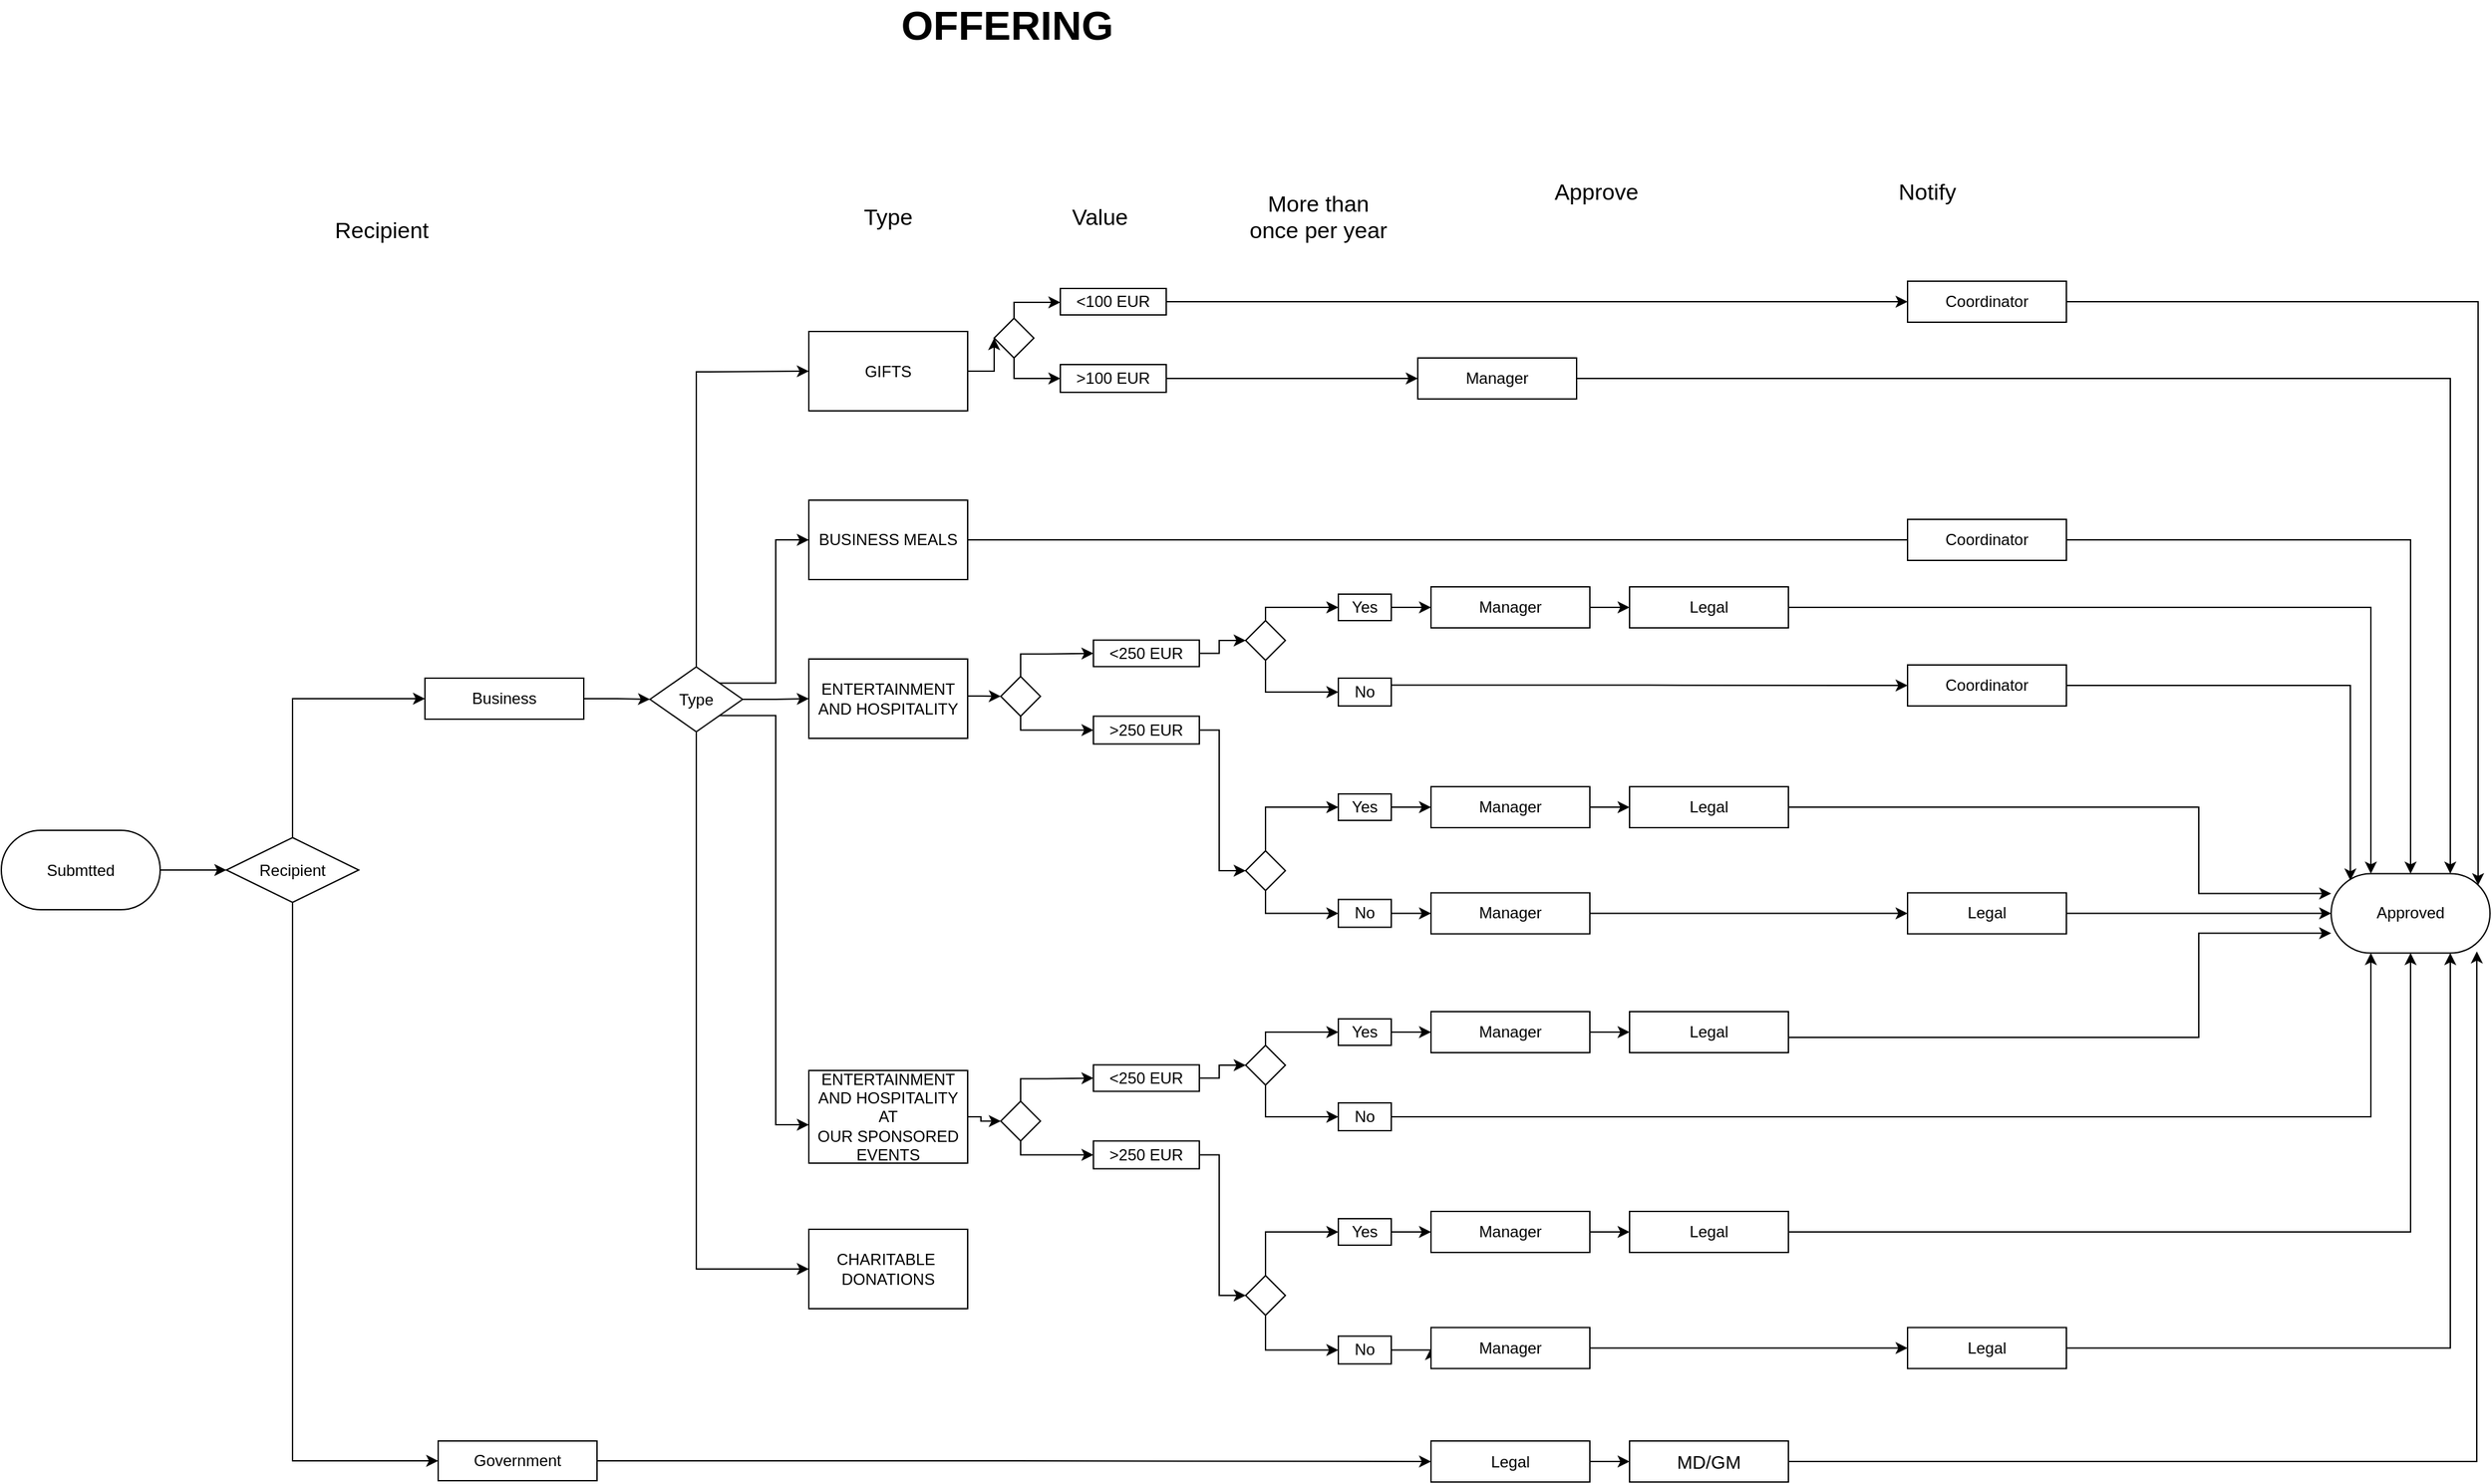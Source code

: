 <mxfile version="15.0.4" type="github">
  <diagram id="Gzh1vEXdIfz71GAEQ342" name="Page-1">
    <mxGraphModel dx="5232" dy="2858" grid="1" gridSize="10" guides="1" tooltips="1" connect="1" arrows="1" fold="1" page="1" pageScale="1" pageWidth="1169" pageHeight="827" math="0" shadow="0">
      <root>
        <mxCell id="0" />
        <mxCell id="1" parent="0" />
        <mxCell id="9Nk0hv0ekXMGAtVD4ZqK-1" style="edgeStyle=orthogonalEdgeStyle;rounded=0;orthogonalLoop=1;jettySize=auto;html=1;exitX=1;exitY=0.5;exitDx=0;exitDy=0;fontSize=53;fontColor=#FF0000;" edge="1" parent="1" source="c1VsCLN2mkpz4TLPh9um-1" target="UjUhAZu07TOuGVpuegit-26">
          <mxGeometry relative="1" as="geometry" />
        </mxCell>
        <mxCell id="c1VsCLN2mkpz4TLPh9um-1" value="Submtted" style="rounded=1;whiteSpace=wrap;html=1;arcSize=50;" parent="1" vertex="1">
          <mxGeometry x="-200" y="548.5" width="120" height="60" as="geometry" />
        </mxCell>
        <mxCell id="UjUhAZu07TOuGVpuegit-44" style="edgeStyle=orthogonalEdgeStyle;rounded=0;orthogonalLoop=1;jettySize=auto;html=1;exitX=1;exitY=0.5;exitDx=0;exitDy=0;entryX=0;entryY=0.5;entryDx=0;entryDy=0;fontSize=17;" parent="1" source="c1VsCLN2mkpz4TLPh9um-2" target="UjUhAZu07TOuGVpuegit-1" edge="1">
          <mxGeometry relative="1" as="geometry" />
        </mxCell>
        <mxCell id="UjUhAZu07TOuGVpuegit-45" style="edgeStyle=orthogonalEdgeStyle;rounded=0;orthogonalLoop=1;jettySize=auto;html=1;exitX=0.5;exitY=0;exitDx=0;exitDy=0;entryX=0;entryY=0.5;entryDx=0;entryDy=0;fontSize=17;" parent="1" source="c1VsCLN2mkpz4TLPh9um-2" target="c1VsCLN2mkpz4TLPh9um-4" edge="1">
          <mxGeometry relative="1" as="geometry">
            <Array as="points">
              <mxPoint x="335" y="202" />
              <mxPoint x="410" y="202" />
            </Array>
          </mxGeometry>
        </mxCell>
        <mxCell id="UjUhAZu07TOuGVpuegit-47" style="edgeStyle=orthogonalEdgeStyle;rounded=0;orthogonalLoop=1;jettySize=auto;html=1;exitX=1;exitY=0;exitDx=0;exitDy=0;entryX=0;entryY=0.5;entryDx=0;entryDy=0;fontSize=17;" parent="1" source="c1VsCLN2mkpz4TLPh9um-2" target="c1VsCLN2mkpz4TLPh9um-5" edge="1">
          <mxGeometry relative="1" as="geometry" />
        </mxCell>
        <mxCell id="UjUhAZu07TOuGVpuegit-48" style="edgeStyle=orthogonalEdgeStyle;rounded=0;orthogonalLoop=1;jettySize=auto;html=1;exitX=1;exitY=1;exitDx=0;exitDy=0;entryX=0;entryY=0.586;entryDx=0;entryDy=0;entryPerimeter=0;fontSize=17;" parent="1" source="c1VsCLN2mkpz4TLPh9um-2" target="UjUhAZu07TOuGVpuegit-2" edge="1">
          <mxGeometry relative="1" as="geometry" />
        </mxCell>
        <mxCell id="UjUhAZu07TOuGVpuegit-49" style="edgeStyle=orthogonalEdgeStyle;rounded=0;orthogonalLoop=1;jettySize=auto;html=1;exitX=0.5;exitY=1;exitDx=0;exitDy=0;entryX=0;entryY=0.5;entryDx=0;entryDy=0;fontSize=17;" parent="1" source="c1VsCLN2mkpz4TLPh9um-2" target="UjUhAZu07TOuGVpuegit-3" edge="1">
          <mxGeometry relative="1" as="geometry" />
        </mxCell>
        <mxCell id="c1VsCLN2mkpz4TLPh9um-2" value="Type" style="rhombus;whiteSpace=wrap;html=1;" parent="1" vertex="1">
          <mxGeometry x="290" y="425" width="70" height="49" as="geometry" />
        </mxCell>
        <mxCell id="UjUhAZu07TOuGVpuegit-135" style="edgeStyle=orthogonalEdgeStyle;rounded=0;orthogonalLoop=1;jettySize=auto;html=1;exitX=1;exitY=0.5;exitDx=0;exitDy=0;entryX=0;entryY=0.5;entryDx=0;entryDy=0;fontSize=53;fontColor=#FF0000;" parent="1" source="c1VsCLN2mkpz4TLPh9um-4" target="UjUhAZu07TOuGVpuegit-15" edge="1">
          <mxGeometry relative="1" as="geometry" />
        </mxCell>
        <mxCell id="c1VsCLN2mkpz4TLPh9um-4" value="GIFTS" style="rounded=0;whiteSpace=wrap;html=1;" parent="1" vertex="1">
          <mxGeometry x="410" y="171.5" width="120" height="60" as="geometry" />
        </mxCell>
        <mxCell id="UjUhAZu07TOuGVpuegit-33" style="edgeStyle=orthogonalEdgeStyle;rounded=0;orthogonalLoop=1;jettySize=auto;html=1;exitX=1;exitY=0.5;exitDx=0;exitDy=0;fontSize=12;entryX=0.5;entryY=0;entryDx=0;entryDy=0;startArrow=none;" parent="1" source="9Nk0hv0ekXMGAtVD4ZqK-14" target="UjUhAZu07TOuGVpuegit-24" edge="1">
          <mxGeometry relative="1" as="geometry">
            <mxPoint x="1140" y="390" as="targetPoint" />
          </mxGeometry>
        </mxCell>
        <mxCell id="c1VsCLN2mkpz4TLPh9um-5" value="BUSINESS MEALS" style="rounded=0;whiteSpace=wrap;html=1;" parent="1" vertex="1">
          <mxGeometry x="410" y="299" width="120" height="60" as="geometry" />
        </mxCell>
        <mxCell id="UjUhAZu07TOuGVpuegit-133" style="edgeStyle=orthogonalEdgeStyle;rounded=0;orthogonalLoop=1;jettySize=auto;html=1;exitX=1;exitY=0.5;exitDx=0;exitDy=0;entryX=0;entryY=0.5;entryDx=0;entryDy=0;fontSize=53;fontColor=#FF0000;" parent="1" source="UjUhAZu07TOuGVpuegit-1" target="UjUhAZu07TOuGVpuegit-40" edge="1">
          <mxGeometry relative="1" as="geometry">
            <Array as="points">
              <mxPoint x="530" y="447" />
              <mxPoint x="540" y="447" />
            </Array>
          </mxGeometry>
        </mxCell>
        <mxCell id="UjUhAZu07TOuGVpuegit-1" value="ENTERTAINMENT AND HOSPITALITY" style="rounded=0;whiteSpace=wrap;html=1;" parent="1" vertex="1">
          <mxGeometry x="410" y="419" width="120" height="60" as="geometry" />
        </mxCell>
        <mxCell id="UjUhAZu07TOuGVpuegit-134" style="edgeStyle=orthogonalEdgeStyle;rounded=0;orthogonalLoop=1;jettySize=auto;html=1;exitX=1;exitY=0.5;exitDx=0;exitDy=0;fontSize=53;fontColor=#FF0000;entryX=0;entryY=0.5;entryDx=0;entryDy=0;" parent="1" source="UjUhAZu07TOuGVpuegit-2" target="UjUhAZu07TOuGVpuegit-91" edge="1">
          <mxGeometry relative="1" as="geometry">
            <mxPoint x="550" y="765.235" as="targetPoint" />
            <Array as="points">
              <mxPoint x="540" y="765" />
              <mxPoint x="540" y="768" />
            </Array>
          </mxGeometry>
        </mxCell>
        <mxCell id="UjUhAZu07TOuGVpuegit-2" value="ENTERTAINMENT AND HOSPITALITY AT&lt;br&gt;OUR SPONSORED EVENTS" style="rounded=0;whiteSpace=wrap;html=1;" parent="1" vertex="1">
          <mxGeometry x="410" y="730" width="120" height="70" as="geometry" />
        </mxCell>
        <mxCell id="UjUhAZu07TOuGVpuegit-3" value="&lt;div&gt;&lt;span style=&quot;white-space: pre&quot;&gt;CHARITABLE &lt;/span&gt;&lt;/div&gt;&lt;div&gt;&lt;span style=&quot;white-space: pre&quot;&gt;DONATIONS&lt;/span&gt;&lt;/div&gt;" style="rounded=0;html=1;whiteSpace=wrap;" parent="1" vertex="1">
          <mxGeometry x="410" y="850" width="120" height="60" as="geometry" />
        </mxCell>
        <mxCell id="UjUhAZu07TOuGVpuegit-4" value="Type" style="text;html=1;strokeColor=none;fillColor=none;align=center;verticalAlign=top;whiteSpace=wrap;rounded=0;fontSize=17;horizontal=1;" parent="1" vertex="1">
          <mxGeometry x="450" y="69" width="40" height="20" as="geometry" />
        </mxCell>
        <mxCell id="UjUhAZu07TOuGVpuegit-5" value="Value" style="text;html=1;strokeColor=none;fillColor=none;align=center;verticalAlign=top;whiteSpace=wrap;rounded=0;fontSize=17;horizontal=1;" parent="1" vertex="1">
          <mxGeometry x="610" y="69" width="40" height="20" as="geometry" />
        </mxCell>
        <mxCell id="UjUhAZu07TOuGVpuegit-6" value="More than once per year" style="text;html=1;strokeColor=none;fillColor=none;align=center;verticalAlign=top;whiteSpace=wrap;rounded=0;fontSize=17;horizontal=1;" parent="1" vertex="1">
          <mxGeometry x="740" y="59" width="110" height="40" as="geometry" />
        </mxCell>
        <mxCell id="UjUhAZu07TOuGVpuegit-8" value="Recipient" style="text;whiteSpace=wrap;html=1;fontSize=17;" parent="1" vertex="1">
          <mxGeometry x="50" y="79" width="140" height="40" as="geometry" />
        </mxCell>
        <mxCell id="UjUhAZu07TOuGVpuegit-10" value="OFFERING" style="text;html=1;strokeColor=none;fillColor=none;align=center;verticalAlign=middle;whiteSpace=wrap;rounded=0;fontSize=31;fontStyle=1" parent="1" vertex="1">
          <mxGeometry x="540" y="-70" width="40" height="20" as="geometry" />
        </mxCell>
        <mxCell id="UjUhAZu07TOuGVpuegit-12" value="&lt;div&gt;Approve&lt;/div&gt;&lt;div&gt;&lt;br&gt;&lt;/div&gt;" style="text;html=1;strokeColor=none;fillColor=none;align=center;verticalAlign=top;whiteSpace=wrap;rounded=0;fontSize=17;horizontal=1;" parent="1" vertex="1">
          <mxGeometry x="950" y="50" width="110" height="40" as="geometry" />
        </mxCell>
        <mxCell id="9Nk0hv0ekXMGAtVD4ZqK-7" style="edgeStyle=orthogonalEdgeStyle;rounded=0;orthogonalLoop=1;jettySize=auto;html=1;exitX=1;exitY=0.5;exitDx=0;exitDy=0;entryX=0;entryY=0.5;entryDx=0;entryDy=0;fontSize=53;fontColor=#FF0000;" edge="1" parent="1" source="UjUhAZu07TOuGVpuegit-13" target="9Nk0hv0ekXMGAtVD4ZqK-5">
          <mxGeometry relative="1" as="geometry" />
        </mxCell>
        <mxCell id="UjUhAZu07TOuGVpuegit-13" value="&lt;font style=&quot;font-size: 12px;&quot;&gt;Government&lt;/font&gt;" style="rounded=0;whiteSpace=wrap;html=1;fontSize=12;" parent="1" vertex="1">
          <mxGeometry x="130" y="1010" width="120" height="30" as="geometry" />
        </mxCell>
        <mxCell id="UjUhAZu07TOuGVpuegit-43" style="edgeStyle=orthogonalEdgeStyle;rounded=0;orthogonalLoop=1;jettySize=auto;html=1;exitX=1;exitY=0.5;exitDx=0;exitDy=0;entryX=0;entryY=0.5;entryDx=0;entryDy=0;fontSize=17;" parent="1" source="UjUhAZu07TOuGVpuegit-14" target="c1VsCLN2mkpz4TLPh9um-2" edge="1">
          <mxGeometry relative="1" as="geometry" />
        </mxCell>
        <mxCell id="UjUhAZu07TOuGVpuegit-14" value="Business" style="rounded=0;whiteSpace=wrap;html=1;fontSize=12;" parent="1" vertex="1">
          <mxGeometry x="120" y="433.5" width="120" height="31" as="geometry" />
        </mxCell>
        <mxCell id="UjUhAZu07TOuGVpuegit-22" style="edgeStyle=orthogonalEdgeStyle;rounded=0;orthogonalLoop=1;jettySize=auto;html=1;exitX=0.5;exitY=0;exitDx=0;exitDy=0;entryX=0;entryY=0.5;entryDx=0;entryDy=0;fontSize=12;" parent="1" source="UjUhAZu07TOuGVpuegit-15" target="UjUhAZu07TOuGVpuegit-16" edge="1">
          <mxGeometry relative="1" as="geometry">
            <Array as="points">
              <mxPoint x="565" y="149.5" />
              <mxPoint x="600" y="149.5" />
            </Array>
          </mxGeometry>
        </mxCell>
        <mxCell id="UjUhAZu07TOuGVpuegit-23" style="edgeStyle=orthogonalEdgeStyle;rounded=0;orthogonalLoop=1;jettySize=auto;html=1;exitX=0.5;exitY=1;exitDx=0;exitDy=0;entryX=0;entryY=0.5;entryDx=0;entryDy=0;fontSize=12;" parent="1" source="UjUhAZu07TOuGVpuegit-15" target="UjUhAZu07TOuGVpuegit-17" edge="1">
          <mxGeometry relative="1" as="geometry">
            <Array as="points">
              <mxPoint x="565" y="207" />
            </Array>
          </mxGeometry>
        </mxCell>
        <mxCell id="UjUhAZu07TOuGVpuegit-15" value="" style="rhombus;whiteSpace=wrap;html=1;fontSize=17;" parent="1" vertex="1">
          <mxGeometry x="550" y="161.5" width="30" height="30" as="geometry" />
        </mxCell>
        <mxCell id="UjUhAZu07TOuGVpuegit-138" style="edgeStyle=orthogonalEdgeStyle;rounded=0;orthogonalLoop=1;jettySize=auto;html=1;exitX=1;exitY=0.5;exitDx=0;exitDy=0;entryX=0;entryY=0.5;entryDx=0;entryDy=0;fontSize=53;fontColor=#FF0000;" parent="1" source="UjUhAZu07TOuGVpuegit-16" target="9Nk0hv0ekXMGAtVD4ZqK-9" edge="1">
          <mxGeometry relative="1" as="geometry">
            <mxPoint x="1049" y="149" as="targetPoint" />
          </mxGeometry>
        </mxCell>
        <mxCell id="UjUhAZu07TOuGVpuegit-16" value="&amp;lt;100 EUR" style="rounded=0;whiteSpace=wrap;html=1;fontSize=12;" parent="1" vertex="1">
          <mxGeometry x="600" y="139" width="80" height="20" as="geometry" />
        </mxCell>
        <mxCell id="UjUhAZu07TOuGVpuegit-36" style="edgeStyle=orthogonalEdgeStyle;rounded=0;orthogonalLoop=1;jettySize=auto;html=1;exitX=1;exitY=0.5;exitDx=0;exitDy=0;entryX=0;entryY=0.5;entryDx=0;entryDy=0;fontSize=17;" parent="1" source="UjUhAZu07TOuGVpuegit-17" target="UjUhAZu07TOuGVpuegit-34" edge="1">
          <mxGeometry relative="1" as="geometry" />
        </mxCell>
        <mxCell id="UjUhAZu07TOuGVpuegit-17" value="&amp;gt;100 EUR" style="rounded=0;whiteSpace=wrap;html=1;fontSize=12;" parent="1" vertex="1">
          <mxGeometry x="600" y="196.5" width="80" height="21" as="geometry" />
        </mxCell>
        <mxCell id="UjUhAZu07TOuGVpuegit-24" value="Approved" style="rounded=1;whiteSpace=wrap;html=1;fontSize=12;arcSize=50;" parent="1" vertex="1">
          <mxGeometry x="1560" y="581.25" width="120" height="60" as="geometry" />
        </mxCell>
        <mxCell id="9Nk0hv0ekXMGAtVD4ZqK-2" style="edgeStyle=orthogonalEdgeStyle;rounded=0;orthogonalLoop=1;jettySize=auto;html=1;exitX=0.5;exitY=0;exitDx=0;exitDy=0;entryX=0;entryY=0.5;entryDx=0;entryDy=0;fontSize=53;fontColor=#FF0000;" edge="1" parent="1" source="UjUhAZu07TOuGVpuegit-26" target="UjUhAZu07TOuGVpuegit-14">
          <mxGeometry relative="1" as="geometry" />
        </mxCell>
        <mxCell id="9Nk0hv0ekXMGAtVD4ZqK-3" style="edgeStyle=orthogonalEdgeStyle;rounded=0;orthogonalLoop=1;jettySize=auto;html=1;exitX=0.5;exitY=1;exitDx=0;exitDy=0;entryX=0;entryY=0.5;entryDx=0;entryDy=0;fontSize=53;fontColor=#FF0000;" edge="1" parent="1" source="UjUhAZu07TOuGVpuegit-26" target="UjUhAZu07TOuGVpuegit-13">
          <mxGeometry relative="1" as="geometry" />
        </mxCell>
        <mxCell id="UjUhAZu07TOuGVpuegit-26" value="Recipient" style="rhombus;whiteSpace=wrap;html=1;" parent="1" vertex="1">
          <mxGeometry x="-30" y="554" width="100" height="49" as="geometry" />
        </mxCell>
        <mxCell id="UjUhAZu07TOuGVpuegit-37" style="edgeStyle=orthogonalEdgeStyle;rounded=0;orthogonalLoop=1;jettySize=auto;html=1;exitX=1;exitY=0.5;exitDx=0;exitDy=0;entryX=0.75;entryY=0;entryDx=0;entryDy=0;fontSize=17;" parent="1" source="UjUhAZu07TOuGVpuegit-34" target="UjUhAZu07TOuGVpuegit-24" edge="1">
          <mxGeometry relative="1" as="geometry" />
        </mxCell>
        <mxCell id="UjUhAZu07TOuGVpuegit-34" value="Manager" style="rounded=0;whiteSpace=wrap;html=1;fontSize=12;" parent="1" vertex="1">
          <mxGeometry x="870" y="191.5" width="120" height="31" as="geometry" />
        </mxCell>
        <mxCell id="UjUhAZu07TOuGVpuegit-35" value="Notify" style="text;html=1;strokeColor=none;fillColor=none;align=center;verticalAlign=top;whiteSpace=wrap;rounded=0;fontSize=17;horizontal=1;" parent="1" vertex="1">
          <mxGeometry x="1200" y="50" width="110" height="40" as="geometry" />
        </mxCell>
        <mxCell id="UjUhAZu07TOuGVpuegit-38" style="edgeStyle=orthogonalEdgeStyle;rounded=0;orthogonalLoop=1;jettySize=auto;html=1;exitX=0.5;exitY=0;exitDx=0;exitDy=0;entryX=0;entryY=0.5;entryDx=0;entryDy=0;fontSize=12;" parent="1" source="UjUhAZu07TOuGVpuegit-40" target="UjUhAZu07TOuGVpuegit-41" edge="1">
          <mxGeometry relative="1" as="geometry">
            <Array as="points">
              <mxPoint x="590" y="415.25" />
              <mxPoint x="625" y="415.25" />
            </Array>
          </mxGeometry>
        </mxCell>
        <mxCell id="UjUhAZu07TOuGVpuegit-39" style="edgeStyle=orthogonalEdgeStyle;rounded=0;orthogonalLoop=1;jettySize=auto;html=1;exitX=0.5;exitY=1;exitDx=0;exitDy=0;entryX=0;entryY=0.5;entryDx=0;entryDy=0;fontSize=12;" parent="1" source="UjUhAZu07TOuGVpuegit-40" target="UjUhAZu07TOuGVpuegit-42" edge="1">
          <mxGeometry relative="1" as="geometry">
            <Array as="points">
              <mxPoint x="570" y="472.25" />
            </Array>
          </mxGeometry>
        </mxCell>
        <mxCell id="UjUhAZu07TOuGVpuegit-40" value="" style="rhombus;whiteSpace=wrap;html=1;fontSize=17;" parent="1" vertex="1">
          <mxGeometry x="555" y="432.25" width="30" height="30" as="geometry" />
        </mxCell>
        <mxCell id="UjUhAZu07TOuGVpuegit-87" style="edgeStyle=orthogonalEdgeStyle;rounded=0;orthogonalLoop=1;jettySize=auto;html=1;exitX=1;exitY=0.5;exitDx=0;exitDy=0;entryX=0;entryY=0.5;entryDx=0;entryDy=0;fontSize=17;" parent="1" source="UjUhAZu07TOuGVpuegit-41" target="UjUhAZu07TOuGVpuegit-66" edge="1">
          <mxGeometry relative="1" as="geometry">
            <Array as="points">
              <mxPoint x="720" y="415" />
              <mxPoint x="720" y="405" />
            </Array>
          </mxGeometry>
        </mxCell>
        <mxCell id="UjUhAZu07TOuGVpuegit-41" value="&amp;lt;250 EUR" style="rounded=0;whiteSpace=wrap;html=1;fontSize=12;" parent="1" vertex="1">
          <mxGeometry x="625" y="404.75" width="80" height="20" as="geometry" />
        </mxCell>
        <mxCell id="UjUhAZu07TOuGVpuegit-88" style="edgeStyle=orthogonalEdgeStyle;rounded=0;orthogonalLoop=1;jettySize=auto;html=1;exitX=1;exitY=0.5;exitDx=0;exitDy=0;entryX=0;entryY=0.5;entryDx=0;entryDy=0;fontSize=17;" parent="1" source="UjUhAZu07TOuGVpuegit-42" target="UjUhAZu07TOuGVpuegit-52" edge="1">
          <mxGeometry relative="1" as="geometry">
            <Array as="points">
              <mxPoint x="720" y="473" />
              <mxPoint x="720" y="579" />
            </Array>
          </mxGeometry>
        </mxCell>
        <mxCell id="UjUhAZu07TOuGVpuegit-42" value="&amp;gt;250 EUR" style="rounded=0;whiteSpace=wrap;html=1;fontSize=12;" parent="1" vertex="1">
          <mxGeometry x="625" y="462.25" width="80" height="21" as="geometry" />
        </mxCell>
        <mxCell id="UjUhAZu07TOuGVpuegit-50" style="edgeStyle=orthogonalEdgeStyle;rounded=0;orthogonalLoop=1;jettySize=auto;html=1;exitX=0.5;exitY=0;exitDx=0;exitDy=0;entryX=0;entryY=0.5;entryDx=0;entryDy=0;fontSize=12;" parent="1" source="UjUhAZu07TOuGVpuegit-52" target="UjUhAZu07TOuGVpuegit-53" edge="1">
          <mxGeometry relative="1" as="geometry">
            <Array as="points">
              <mxPoint x="755" y="531" />
            </Array>
          </mxGeometry>
        </mxCell>
        <mxCell id="UjUhAZu07TOuGVpuegit-51" style="edgeStyle=orthogonalEdgeStyle;rounded=0;orthogonalLoop=1;jettySize=auto;html=1;exitX=0.5;exitY=1;exitDx=0;exitDy=0;entryX=0;entryY=0.5;entryDx=0;entryDy=0;fontSize=12;" parent="1" source="UjUhAZu07TOuGVpuegit-52" target="UjUhAZu07TOuGVpuegit-54" edge="1">
          <mxGeometry relative="1" as="geometry">
            <Array as="points">
              <mxPoint x="755" y="611" />
            </Array>
          </mxGeometry>
        </mxCell>
        <mxCell id="UjUhAZu07TOuGVpuegit-52" value="" style="rhombus;whiteSpace=wrap;html=1;fontSize=17;" parent="1" vertex="1">
          <mxGeometry x="740" y="564" width="30" height="30" as="geometry" />
        </mxCell>
        <mxCell id="UjUhAZu07TOuGVpuegit-59" style="edgeStyle=orthogonalEdgeStyle;rounded=0;orthogonalLoop=1;jettySize=auto;html=1;exitX=1;exitY=0.5;exitDx=0;exitDy=0;fontSize=17;entryX=0;entryY=0.5;entryDx=0;entryDy=0;" parent="1" source="UjUhAZu07TOuGVpuegit-53" target="UjUhAZu07TOuGVpuegit-58" edge="1">
          <mxGeometry relative="1" as="geometry">
            <Array as="points">
              <mxPoint x="870" y="531" />
              <mxPoint x="870" y="531" />
            </Array>
          </mxGeometry>
        </mxCell>
        <mxCell id="UjUhAZu07TOuGVpuegit-53" value="Yes" style="rounded=0;whiteSpace=wrap;html=1;fontSize=12;" parent="1" vertex="1">
          <mxGeometry x="810" y="521" width="40" height="20" as="geometry" />
        </mxCell>
        <mxCell id="UjUhAZu07TOuGVpuegit-62" style="edgeStyle=orthogonalEdgeStyle;rounded=0;orthogonalLoop=1;jettySize=auto;html=1;exitX=1;exitY=0.5;exitDx=0;exitDy=0;entryX=0;entryY=0.5;entryDx=0;entryDy=0;fontSize=17;" parent="1" source="UjUhAZu07TOuGVpuegit-54" target="UjUhAZu07TOuGVpuegit-56" edge="1">
          <mxGeometry relative="1" as="geometry" />
        </mxCell>
        <mxCell id="UjUhAZu07TOuGVpuegit-54" value="No" style="rounded=0;whiteSpace=wrap;html=1;fontSize=12;" parent="1" vertex="1">
          <mxGeometry x="810" y="600.75" width="40" height="21" as="geometry" />
        </mxCell>
        <mxCell id="UjUhAZu07TOuGVpuegit-84" style="edgeStyle=orthogonalEdgeStyle;rounded=0;orthogonalLoop=1;jettySize=auto;html=1;exitX=1;exitY=0.5;exitDx=0;exitDy=0;fontSize=17;entryX=0;entryY=0.25;entryDx=0;entryDy=0;" parent="1" source="UjUhAZu07TOuGVpuegit-55" target="UjUhAZu07TOuGVpuegit-24" edge="1">
          <mxGeometry relative="1" as="geometry">
            <mxPoint x="1360" y="580" as="targetPoint" />
            <Array as="points">
              <mxPoint x="1460" y="531" />
              <mxPoint x="1460" y="596" />
            </Array>
          </mxGeometry>
        </mxCell>
        <mxCell id="UjUhAZu07TOuGVpuegit-55" value="Legal" style="rounded=0;whiteSpace=wrap;html=1;fontSize=12;" parent="1" vertex="1">
          <mxGeometry x="1030" y="515.5" width="120" height="31" as="geometry" />
        </mxCell>
        <mxCell id="UjUhAZu07TOuGVpuegit-63" style="edgeStyle=orthogonalEdgeStyle;rounded=0;orthogonalLoop=1;jettySize=auto;html=1;exitX=1;exitY=0.5;exitDx=0;exitDy=0;fontSize=17;" parent="1" source="UjUhAZu07TOuGVpuegit-56" target="UjUhAZu07TOuGVpuegit-57" edge="1">
          <mxGeometry relative="1" as="geometry" />
        </mxCell>
        <mxCell id="UjUhAZu07TOuGVpuegit-56" value="Manager" style="rounded=0;whiteSpace=wrap;html=1;fontSize=12;" parent="1" vertex="1">
          <mxGeometry x="880" y="595.75" width="120" height="31" as="geometry" />
        </mxCell>
        <mxCell id="UjUhAZu07TOuGVpuegit-86" style="edgeStyle=orthogonalEdgeStyle;rounded=0;orthogonalLoop=1;jettySize=auto;html=1;exitX=1;exitY=0.5;exitDx=0;exitDy=0;entryX=0;entryY=0.5;entryDx=0;entryDy=0;fontSize=17;" parent="1" source="UjUhAZu07TOuGVpuegit-57" target="UjUhAZu07TOuGVpuegit-24" edge="1">
          <mxGeometry relative="1" as="geometry" />
        </mxCell>
        <mxCell id="UjUhAZu07TOuGVpuegit-57" value="Legal" style="rounded=0;whiteSpace=wrap;html=1;fontSize=12;" parent="1" vertex="1">
          <mxGeometry x="1240" y="595.75" width="120" height="31" as="geometry" />
        </mxCell>
        <mxCell id="UjUhAZu07TOuGVpuegit-129" style="edgeStyle=orthogonalEdgeStyle;rounded=0;orthogonalLoop=1;jettySize=auto;html=1;exitX=1;exitY=0.5;exitDx=0;exitDy=0;entryX=0;entryY=0.5;entryDx=0;entryDy=0;fontSize=17;" parent="1" source="UjUhAZu07TOuGVpuegit-58" target="UjUhAZu07TOuGVpuegit-55" edge="1">
          <mxGeometry relative="1" as="geometry" />
        </mxCell>
        <mxCell id="UjUhAZu07TOuGVpuegit-58" value="Manager" style="rounded=0;whiteSpace=wrap;html=1;fontSize=12;" parent="1" vertex="1">
          <mxGeometry x="880" y="515.5" width="120" height="31" as="geometry" />
        </mxCell>
        <mxCell id="UjUhAZu07TOuGVpuegit-64" style="edgeStyle=orthogonalEdgeStyle;rounded=0;orthogonalLoop=1;jettySize=auto;html=1;exitX=0.5;exitY=0;exitDx=0;exitDy=0;entryX=0;entryY=0.5;entryDx=0;entryDy=0;fontSize=12;" parent="1" source="UjUhAZu07TOuGVpuegit-66" target="UjUhAZu07TOuGVpuegit-69" edge="1">
          <mxGeometry relative="1" as="geometry">
            <Array as="points">
              <mxPoint x="755" y="380" />
            </Array>
          </mxGeometry>
        </mxCell>
        <mxCell id="UjUhAZu07TOuGVpuegit-65" style="edgeStyle=orthogonalEdgeStyle;rounded=0;orthogonalLoop=1;jettySize=auto;html=1;exitX=0.5;exitY=1;exitDx=0;exitDy=0;entryX=0;entryY=0.5;entryDx=0;entryDy=0;fontSize=12;" parent="1" source="UjUhAZu07TOuGVpuegit-66" target="UjUhAZu07TOuGVpuegit-71" edge="1">
          <mxGeometry relative="1" as="geometry">
            <Array as="points">
              <mxPoint x="755" y="444" />
            </Array>
          </mxGeometry>
        </mxCell>
        <mxCell id="UjUhAZu07TOuGVpuegit-66" value="" style="rhombus;whiteSpace=wrap;html=1;fontSize=17;" parent="1" vertex="1">
          <mxGeometry x="740" y="390" width="30" height="30" as="geometry" />
        </mxCell>
        <mxCell id="UjUhAZu07TOuGVpuegit-67" style="edgeStyle=orthogonalEdgeStyle;rounded=0;orthogonalLoop=1;jettySize=auto;html=1;exitX=1;exitY=0.5;exitDx=0;exitDy=0;fontSize=17;entryX=0;entryY=0.5;entryDx=0;entryDy=0;" parent="1" source="UjUhAZu07TOuGVpuegit-69" target="UjUhAZu07TOuGVpuegit-76" edge="1">
          <mxGeometry relative="1" as="geometry">
            <Array as="points">
              <mxPoint x="870" y="380" />
              <mxPoint x="870" y="380" />
            </Array>
          </mxGeometry>
        </mxCell>
        <mxCell id="UjUhAZu07TOuGVpuegit-69" value="Yes" style="rounded=0;whiteSpace=wrap;html=1;fontSize=12;" parent="1" vertex="1">
          <mxGeometry x="810" y="370" width="40" height="20" as="geometry" />
        </mxCell>
        <mxCell id="UjUhAZu07TOuGVpuegit-130" style="edgeStyle=orthogonalEdgeStyle;rounded=0;orthogonalLoop=1;jettySize=auto;html=1;exitX=1;exitY=0.25;exitDx=0;exitDy=0;fontSize=17;entryX=0;entryY=0.5;entryDx=0;entryDy=0;" parent="1" source="UjUhAZu07TOuGVpuegit-71" target="9Nk0hv0ekXMGAtVD4ZqK-10" edge="1">
          <mxGeometry relative="1" as="geometry">
            <mxPoint x="1110" y="439" as="targetPoint" />
          </mxGeometry>
        </mxCell>
        <mxCell id="UjUhAZu07TOuGVpuegit-71" value="No" style="rounded=0;whiteSpace=wrap;html=1;fontSize=12;" parent="1" vertex="1">
          <mxGeometry x="810" y="433.5" width="40" height="21" as="geometry" />
        </mxCell>
        <mxCell id="UjUhAZu07TOuGVpuegit-80" style="edgeStyle=orthogonalEdgeStyle;rounded=0;orthogonalLoop=1;jettySize=auto;html=1;exitX=1;exitY=0.5;exitDx=0;exitDy=0;fontSize=17;entryX=0.25;entryY=0;entryDx=0;entryDy=0;" parent="1" source="UjUhAZu07TOuGVpuegit-72" edge="1" target="UjUhAZu07TOuGVpuegit-24">
          <mxGeometry relative="1" as="geometry">
            <mxPoint x="1590" y="510" as="targetPoint" />
          </mxGeometry>
        </mxCell>
        <mxCell id="UjUhAZu07TOuGVpuegit-72" value="Legal" style="rounded=0;whiteSpace=wrap;html=1;fontSize=12;" parent="1" vertex="1">
          <mxGeometry x="1030" y="364.5" width="120" height="31" as="geometry" />
        </mxCell>
        <mxCell id="UjUhAZu07TOuGVpuegit-79" style="edgeStyle=orthogonalEdgeStyle;rounded=0;orthogonalLoop=1;jettySize=auto;html=1;exitX=1;exitY=0.5;exitDx=0;exitDy=0;entryX=0;entryY=0.5;entryDx=0;entryDy=0;fontSize=17;" parent="1" source="UjUhAZu07TOuGVpuegit-76" target="UjUhAZu07TOuGVpuegit-72" edge="1">
          <mxGeometry relative="1" as="geometry">
            <mxPoint x="1361" y="377.486" as="targetPoint" />
          </mxGeometry>
        </mxCell>
        <mxCell id="UjUhAZu07TOuGVpuegit-76" value="Manager" style="rounded=0;whiteSpace=wrap;html=1;fontSize=12;" parent="1" vertex="1">
          <mxGeometry x="880" y="364.5" width="120" height="31" as="geometry" />
        </mxCell>
        <mxCell id="UjUhAZu07TOuGVpuegit-89" style="edgeStyle=orthogonalEdgeStyle;rounded=0;orthogonalLoop=1;jettySize=auto;html=1;exitX=0.5;exitY=0;exitDx=0;exitDy=0;entryX=0;entryY=0.5;entryDx=0;entryDy=0;fontSize=12;" parent="1" source="UjUhAZu07TOuGVpuegit-91" target="UjUhAZu07TOuGVpuegit-93" edge="1">
          <mxGeometry relative="1" as="geometry">
            <Array as="points">
              <mxPoint x="590" y="736.25" />
              <mxPoint x="625" y="736.25" />
            </Array>
          </mxGeometry>
        </mxCell>
        <mxCell id="UjUhAZu07TOuGVpuegit-90" style="edgeStyle=orthogonalEdgeStyle;rounded=0;orthogonalLoop=1;jettySize=auto;html=1;exitX=0.5;exitY=1;exitDx=0;exitDy=0;entryX=0;entryY=0.5;entryDx=0;entryDy=0;fontSize=12;" parent="1" source="UjUhAZu07TOuGVpuegit-91" target="UjUhAZu07TOuGVpuegit-95" edge="1">
          <mxGeometry relative="1" as="geometry">
            <Array as="points">
              <mxPoint x="570" y="793.25" />
            </Array>
          </mxGeometry>
        </mxCell>
        <mxCell id="UjUhAZu07TOuGVpuegit-91" value="" style="rhombus;whiteSpace=wrap;html=1;fontSize=17;" parent="1" vertex="1">
          <mxGeometry x="555" y="753.25" width="30" height="30" as="geometry" />
        </mxCell>
        <mxCell id="UjUhAZu07TOuGVpuegit-92" style="edgeStyle=orthogonalEdgeStyle;rounded=0;orthogonalLoop=1;jettySize=auto;html=1;exitX=1;exitY=0.5;exitDx=0;exitDy=0;entryX=0;entryY=0.5;entryDx=0;entryDy=0;fontSize=17;" parent="1" source="UjUhAZu07TOuGVpuegit-93" target="UjUhAZu07TOuGVpuegit-113" edge="1">
          <mxGeometry relative="1" as="geometry">
            <Array as="points">
              <mxPoint x="720" y="736" />
              <mxPoint x="720" y="726" />
            </Array>
          </mxGeometry>
        </mxCell>
        <mxCell id="UjUhAZu07TOuGVpuegit-93" value="&amp;lt;250 EUR" style="rounded=0;whiteSpace=wrap;html=1;fontSize=12;" parent="1" vertex="1">
          <mxGeometry x="625" y="725.75" width="80" height="20" as="geometry" />
        </mxCell>
        <mxCell id="UjUhAZu07TOuGVpuegit-94" style="edgeStyle=orthogonalEdgeStyle;rounded=0;orthogonalLoop=1;jettySize=auto;html=1;exitX=1;exitY=0.5;exitDx=0;exitDy=0;entryX=0;entryY=0.5;entryDx=0;entryDy=0;fontSize=17;" parent="1" source="UjUhAZu07TOuGVpuegit-95" target="UjUhAZu07TOuGVpuegit-98" edge="1">
          <mxGeometry relative="1" as="geometry">
            <Array as="points">
              <mxPoint x="720" y="794" />
              <mxPoint x="720" y="900" />
            </Array>
          </mxGeometry>
        </mxCell>
        <mxCell id="UjUhAZu07TOuGVpuegit-95" value="&amp;gt;250 EUR" style="rounded=0;whiteSpace=wrap;html=1;fontSize=12;" parent="1" vertex="1">
          <mxGeometry x="625" y="783.25" width="80" height="21" as="geometry" />
        </mxCell>
        <mxCell id="UjUhAZu07TOuGVpuegit-96" style="edgeStyle=orthogonalEdgeStyle;rounded=0;orthogonalLoop=1;jettySize=auto;html=1;exitX=0.5;exitY=0;exitDx=0;exitDy=0;entryX=0;entryY=0.5;entryDx=0;entryDy=0;fontSize=12;" parent="1" source="UjUhAZu07TOuGVpuegit-98" target="UjUhAZu07TOuGVpuegit-101" edge="1">
          <mxGeometry relative="1" as="geometry">
            <Array as="points">
              <mxPoint x="755" y="852" />
            </Array>
          </mxGeometry>
        </mxCell>
        <mxCell id="UjUhAZu07TOuGVpuegit-97" style="edgeStyle=orthogonalEdgeStyle;rounded=0;orthogonalLoop=1;jettySize=auto;html=1;exitX=0.5;exitY=1;exitDx=0;exitDy=0;entryX=0;entryY=0.5;entryDx=0;entryDy=0;fontSize=12;" parent="1" source="UjUhAZu07TOuGVpuegit-98" target="UjUhAZu07TOuGVpuegit-103" edge="1">
          <mxGeometry relative="1" as="geometry">
            <Array as="points">
              <mxPoint x="755" y="940.75" />
            </Array>
          </mxGeometry>
        </mxCell>
        <mxCell id="UjUhAZu07TOuGVpuegit-98" value="" style="rhombus;whiteSpace=wrap;html=1;fontSize=17;" parent="1" vertex="1">
          <mxGeometry x="740" y="885" width="30" height="30" as="geometry" />
        </mxCell>
        <mxCell id="UjUhAZu07TOuGVpuegit-99" style="edgeStyle=orthogonalEdgeStyle;rounded=0;orthogonalLoop=1;jettySize=auto;html=1;exitX=1;exitY=0.5;exitDx=0;exitDy=0;fontSize=17;entryX=0;entryY=0.5;entryDx=0;entryDy=0;" parent="1" source="UjUhAZu07TOuGVpuegit-105" target="UjUhAZu07TOuGVpuegit-110" edge="1">
          <mxGeometry relative="1" as="geometry">
            <Array as="points">
              <mxPoint x="1010" y="852" />
              <mxPoint x="1010" y="852" />
            </Array>
          </mxGeometry>
        </mxCell>
        <mxCell id="UjUhAZu07TOuGVpuegit-100" style="edgeStyle=orthogonalEdgeStyle;rounded=0;orthogonalLoop=1;jettySize=auto;html=1;exitX=1;exitY=0.5;exitDx=0;exitDy=0;entryX=0;entryY=0.5;entryDx=0;entryDy=0;fontSize=17;" parent="1" source="UjUhAZu07TOuGVpuegit-101" target="UjUhAZu07TOuGVpuegit-105" edge="1">
          <mxGeometry relative="1" as="geometry">
            <Array as="points">
              <mxPoint x="870" y="852" />
              <mxPoint x="870" y="852" />
            </Array>
          </mxGeometry>
        </mxCell>
        <mxCell id="UjUhAZu07TOuGVpuegit-101" value="Yes" style="rounded=0;whiteSpace=wrap;html=1;fontSize=12;" parent="1" vertex="1">
          <mxGeometry x="810" y="842" width="40" height="20" as="geometry" />
        </mxCell>
        <mxCell id="UjUhAZu07TOuGVpuegit-102" style="edgeStyle=orthogonalEdgeStyle;rounded=0;orthogonalLoop=1;jettySize=auto;html=1;exitX=1;exitY=0.5;exitDx=0;exitDy=0;entryX=0;entryY=0.5;entryDx=0;entryDy=0;fontSize=17;" parent="1" source="UjUhAZu07TOuGVpuegit-103" target="UjUhAZu07TOuGVpuegit-107" edge="1">
          <mxGeometry relative="1" as="geometry" />
        </mxCell>
        <mxCell id="UjUhAZu07TOuGVpuegit-103" value="No" style="rounded=0;whiteSpace=wrap;html=1;fontSize=12;" parent="1" vertex="1">
          <mxGeometry x="810" y="930.75" width="40" height="21" as="geometry" />
        </mxCell>
        <mxCell id="UjUhAZu07TOuGVpuegit-105" value="Manager" style="rounded=0;whiteSpace=wrap;html=1;fontSize=12;" parent="1" vertex="1">
          <mxGeometry x="880" y="836.5" width="120" height="31" as="geometry" />
        </mxCell>
        <mxCell id="UjUhAZu07TOuGVpuegit-106" style="edgeStyle=orthogonalEdgeStyle;rounded=0;orthogonalLoop=1;jettySize=auto;html=1;exitX=1;exitY=0.5;exitDx=0;exitDy=0;fontSize=17;" parent="1" source="UjUhAZu07TOuGVpuegit-107" target="UjUhAZu07TOuGVpuegit-108" edge="1">
          <mxGeometry relative="1" as="geometry" />
        </mxCell>
        <mxCell id="UjUhAZu07TOuGVpuegit-107" value="Manager" style="rounded=0;whiteSpace=wrap;html=1;fontSize=12;" parent="1" vertex="1">
          <mxGeometry x="880" y="924.25" width="120" height="31" as="geometry" />
        </mxCell>
        <mxCell id="UjUhAZu07TOuGVpuegit-136" style="edgeStyle=orthogonalEdgeStyle;rounded=0;orthogonalLoop=1;jettySize=auto;html=1;exitX=1;exitY=0.5;exitDx=0;exitDy=0;entryX=0.75;entryY=1;entryDx=0;entryDy=0;fontSize=53;fontColor=#FF0000;" parent="1" source="UjUhAZu07TOuGVpuegit-108" target="UjUhAZu07TOuGVpuegit-24" edge="1">
          <mxGeometry relative="1" as="geometry" />
        </mxCell>
        <mxCell id="UjUhAZu07TOuGVpuegit-108" value="Legal" style="rounded=0;whiteSpace=wrap;html=1;fontSize=12;" parent="1" vertex="1">
          <mxGeometry x="1240" y="924.25" width="120" height="31" as="geometry" />
        </mxCell>
        <mxCell id="UjUhAZu07TOuGVpuegit-109" style="edgeStyle=orthogonalEdgeStyle;rounded=0;orthogonalLoop=1;jettySize=auto;html=1;exitX=1;exitY=0.5;exitDx=0;exitDy=0;entryX=0.5;entryY=1;entryDx=0;entryDy=0;fontSize=17;" parent="1" source="UjUhAZu07TOuGVpuegit-110" target="UjUhAZu07TOuGVpuegit-24" edge="1">
          <mxGeometry relative="1" as="geometry">
            <mxPoint x="1360" y="816.989" as="targetPoint" />
          </mxGeometry>
        </mxCell>
        <mxCell id="UjUhAZu07TOuGVpuegit-110" value="Legal" style="rounded=0;whiteSpace=wrap;html=1;fontSize=12;" parent="1" vertex="1">
          <mxGeometry x="1030" y="836.5" width="120" height="31" as="geometry" />
        </mxCell>
        <mxCell id="UjUhAZu07TOuGVpuegit-111" style="edgeStyle=orthogonalEdgeStyle;rounded=0;orthogonalLoop=1;jettySize=auto;html=1;exitX=0.5;exitY=0;exitDx=0;exitDy=0;entryX=0;entryY=0.5;entryDx=0;entryDy=0;fontSize=12;" parent="1" source="UjUhAZu07TOuGVpuegit-113" target="UjUhAZu07TOuGVpuegit-116" edge="1">
          <mxGeometry relative="1" as="geometry">
            <Array as="points">
              <mxPoint x="755" y="701" />
            </Array>
          </mxGeometry>
        </mxCell>
        <mxCell id="UjUhAZu07TOuGVpuegit-112" style="edgeStyle=orthogonalEdgeStyle;rounded=0;orthogonalLoop=1;jettySize=auto;html=1;exitX=0.5;exitY=1;exitDx=0;exitDy=0;entryX=0;entryY=0.5;entryDx=0;entryDy=0;fontSize=12;" parent="1" source="UjUhAZu07TOuGVpuegit-113" target="UjUhAZu07TOuGVpuegit-117" edge="1">
          <mxGeometry relative="1" as="geometry">
            <Array as="points">
              <mxPoint x="755" y="765" />
            </Array>
          </mxGeometry>
        </mxCell>
        <mxCell id="UjUhAZu07TOuGVpuegit-113" value="" style="rhombus;whiteSpace=wrap;html=1;fontSize=17;" parent="1" vertex="1">
          <mxGeometry x="740" y="711" width="30" height="30" as="geometry" />
        </mxCell>
        <mxCell id="UjUhAZu07TOuGVpuegit-116" value="Yes" style="rounded=0;whiteSpace=wrap;html=1;fontSize=12;" parent="1" vertex="1">
          <mxGeometry x="810" y="691" width="40" height="20" as="geometry" />
        </mxCell>
        <mxCell id="UjUhAZu07TOuGVpuegit-132" style="edgeStyle=orthogonalEdgeStyle;rounded=0;orthogonalLoop=1;jettySize=auto;html=1;exitX=1;exitY=0.5;exitDx=0;exitDy=0;fontSize=53;fontColor=#FF0000;entryX=0.25;entryY=1;entryDx=0;entryDy=0;" parent="1" source="UjUhAZu07TOuGVpuegit-117" edge="1" target="UjUhAZu07TOuGVpuegit-24">
          <mxGeometry relative="1" as="geometry">
            <mxPoint x="1590" y="650" as="targetPoint" />
          </mxGeometry>
        </mxCell>
        <mxCell id="UjUhAZu07TOuGVpuegit-117" value="No" style="rounded=0;whiteSpace=wrap;html=1;fontSize=12;" parent="1" vertex="1">
          <mxGeometry x="810" y="754.5" width="40" height="21" as="geometry" />
        </mxCell>
        <mxCell id="UjUhAZu07TOuGVpuegit-124" style="edgeStyle=orthogonalEdgeStyle;rounded=0;orthogonalLoop=1;jettySize=auto;html=1;exitX=1;exitY=0.5;exitDx=0;exitDy=0;fontSize=17;entryX=0;entryY=0.5;entryDx=0;entryDy=0;" parent="1" source="UjUhAZu07TOuGVpuegit-126" target="UjUhAZu07TOuGVpuegit-128" edge="1">
          <mxGeometry relative="1" as="geometry">
            <Array as="points">
              <mxPoint x="1010" y="701" />
              <mxPoint x="1010" y="701" />
            </Array>
          </mxGeometry>
        </mxCell>
        <mxCell id="UjUhAZu07TOuGVpuegit-125" style="edgeStyle=orthogonalEdgeStyle;rounded=0;orthogonalLoop=1;jettySize=auto;html=1;exitX=1;exitY=0.5;exitDx=0;exitDy=0;entryX=0;entryY=0.5;entryDx=0;entryDy=0;fontSize=17;" parent="1" source="UjUhAZu07TOuGVpuegit-116" target="UjUhAZu07TOuGVpuegit-126" edge="1">
          <mxGeometry relative="1" as="geometry">
            <Array as="points">
              <mxPoint x="870" y="701" />
              <mxPoint x="870" y="701" />
            </Array>
            <mxPoint x="850" y="705.01" as="sourcePoint" />
          </mxGeometry>
        </mxCell>
        <mxCell id="UjUhAZu07TOuGVpuegit-126" value="Manager" style="rounded=0;whiteSpace=wrap;html=1;fontSize=12;" parent="1" vertex="1">
          <mxGeometry x="880" y="685.5" width="120" height="31" as="geometry" />
        </mxCell>
        <mxCell id="UjUhAZu07TOuGVpuegit-127" style="edgeStyle=orthogonalEdgeStyle;rounded=0;orthogonalLoop=1;jettySize=auto;html=1;exitX=1;exitY=0.5;exitDx=0;exitDy=0;entryX=0;entryY=0.75;entryDx=0;entryDy=0;fontSize=17;" parent="1" source="UjUhAZu07TOuGVpuegit-128" target="UjUhAZu07TOuGVpuegit-24" edge="1">
          <mxGeometry relative="1" as="geometry">
            <mxPoint x="1360" y="669.999" as="targetPoint" />
            <Array as="points">
              <mxPoint x="1460" y="705" />
              <mxPoint x="1460" y="626" />
            </Array>
          </mxGeometry>
        </mxCell>
        <mxCell id="UjUhAZu07TOuGVpuegit-128" value="Legal" style="rounded=0;whiteSpace=wrap;html=1;fontSize=12;" parent="1" vertex="1">
          <mxGeometry x="1030" y="685.5" width="120" height="31" as="geometry" />
        </mxCell>
        <mxCell id="9Nk0hv0ekXMGAtVD4ZqK-4" style="edgeStyle=orthogonalEdgeStyle;rounded=0;orthogonalLoop=1;jettySize=auto;html=1;exitX=1;exitY=0.5;exitDx=0;exitDy=0;fontSize=17;entryX=0;entryY=0.5;entryDx=0;entryDy=0;" edge="1" parent="1" source="9Nk0hv0ekXMGAtVD4ZqK-5" target="9Nk0hv0ekXMGAtVD4ZqK-6">
          <mxGeometry relative="1" as="geometry">
            <Array as="points">
              <mxPoint x="1010" y="1025.5" />
              <mxPoint x="1010" y="1025.5" />
            </Array>
          </mxGeometry>
        </mxCell>
        <mxCell id="9Nk0hv0ekXMGAtVD4ZqK-5" value="Legal" style="rounded=0;whiteSpace=wrap;html=1;fontSize=12;" vertex="1" parent="1">
          <mxGeometry x="880" y="1010" width="120" height="31" as="geometry" />
        </mxCell>
        <mxCell id="9Nk0hv0ekXMGAtVD4ZqK-13" style="edgeStyle=orthogonalEdgeStyle;rounded=0;orthogonalLoop=1;jettySize=auto;html=1;exitX=1;exitY=0.5;exitDx=0;exitDy=0;fontSize=53;fontColor=#FF0000;entryX=0.917;entryY=0.979;entryDx=0;entryDy=0;entryPerimeter=0;" edge="1" parent="1" source="9Nk0hv0ekXMGAtVD4ZqK-6" target="UjUhAZu07TOuGVpuegit-24">
          <mxGeometry relative="1" as="geometry">
            <mxPoint x="1690" y="670" as="targetPoint" />
          </mxGeometry>
        </mxCell>
        <mxCell id="9Nk0hv0ekXMGAtVD4ZqK-6" value="&lt;div style=&quot;box-sizing: border-box ; font-family: &amp;#34;segoe ui&amp;#34; , , &amp;#34;apple color emoji&amp;#34; , &amp;#34;segoe ui emoji&amp;#34; , sans-serif ; font-size: 14px ; font-style: normal ; font-weight: 400 ; letter-spacing: normal ; text-indent: 0px ; text-transform: none ; word-spacing: 0px&quot;&gt;MD/GM&lt;/div&gt;" style="rounded=0;whiteSpace=wrap;html=1;fontSize=12;" vertex="1" parent="1">
          <mxGeometry x="1030" y="1010" width="120" height="31" as="geometry" />
        </mxCell>
        <mxCell id="9Nk0hv0ekXMGAtVD4ZqK-11" style="edgeStyle=orthogonalEdgeStyle;rounded=0;orthogonalLoop=1;jettySize=auto;html=1;exitX=1;exitY=0.5;exitDx=0;exitDy=0;entryX=0.925;entryY=0.145;entryDx=0;entryDy=0;entryPerimeter=0;fontSize=53;fontColor=#FF0000;" edge="1" parent="1" source="9Nk0hv0ekXMGAtVD4ZqK-9" target="UjUhAZu07TOuGVpuegit-24">
          <mxGeometry relative="1" as="geometry" />
        </mxCell>
        <mxCell id="9Nk0hv0ekXMGAtVD4ZqK-9" value="Coordinator" style="rounded=0;whiteSpace=wrap;html=1;fontSize=12;" vertex="1" parent="1">
          <mxGeometry x="1240" y="133.5" width="120" height="31" as="geometry" />
        </mxCell>
        <mxCell id="9Nk0hv0ekXMGAtVD4ZqK-12" style="edgeStyle=orthogonalEdgeStyle;rounded=0;orthogonalLoop=1;jettySize=auto;html=1;exitX=1;exitY=0.5;exitDx=0;exitDy=0;entryX=0.121;entryY=0.086;entryDx=0;entryDy=0;entryPerimeter=0;fontSize=53;fontColor=#FF0000;" edge="1" parent="1" source="9Nk0hv0ekXMGAtVD4ZqK-10" target="UjUhAZu07TOuGVpuegit-24">
          <mxGeometry relative="1" as="geometry" />
        </mxCell>
        <mxCell id="9Nk0hv0ekXMGAtVD4ZqK-10" value="Coordinator" style="rounded=0;whiteSpace=wrap;html=1;fontSize=12;" vertex="1" parent="1">
          <mxGeometry x="1240" y="423.5" width="120" height="31" as="geometry" />
        </mxCell>
        <mxCell id="9Nk0hv0ekXMGAtVD4ZqK-14" value="Coordinator" style="rounded=0;whiteSpace=wrap;html=1;fontSize=12;" vertex="1" parent="1">
          <mxGeometry x="1240" y="313.5" width="120" height="31" as="geometry" />
        </mxCell>
        <mxCell id="9Nk0hv0ekXMGAtVD4ZqK-15" value="" style="edgeStyle=orthogonalEdgeStyle;rounded=0;orthogonalLoop=1;jettySize=auto;html=1;exitX=1;exitY=0.5;exitDx=0;exitDy=0;fontSize=12;entryX=0;entryY=0.5;entryDx=0;entryDy=0;endArrow=none;" edge="1" parent="1" source="c1VsCLN2mkpz4TLPh9um-5" target="9Nk0hv0ekXMGAtVD4ZqK-14">
          <mxGeometry relative="1" as="geometry">
            <mxPoint x="1620" y="581.25" as="targetPoint" />
            <mxPoint x="530.0" y="329" as="sourcePoint" />
          </mxGeometry>
        </mxCell>
      </root>
    </mxGraphModel>
  </diagram>
</mxfile>
